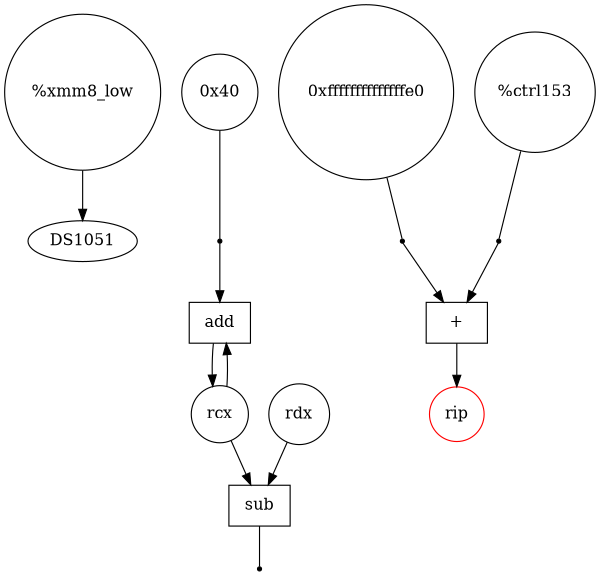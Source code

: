 digraph test{
	size = "4,4";
"%xmm8_low1051" [label = "%xmm8_low", shape = "circle"];
"%xmm8_low1051" -> "DS1051";
"0x401059" [label = "0x40", shape = "circle"];
"t11059" [label = "t1", shape = "point"];
"0x401059" -> "t11059" ["dir" = "none"];
"add1060" [label = "add", shape = "box"];
"rcx1060" [label = "rcx", shape = "point"];
"rcx1060" [label = "rcx", shape = "circle"];
"rcx1060" -> "add1060";
"t11059" -> "add1060";
"rcx1060" [label = "rcx", shape = "circle"];
"add1060" -> "rcx1060";
"sub1061" [label = "sub", shape = "box"];
"t01061" [label = "t0", shape = "point"];
"rdx1061" [label = "rdx", shape = "circle"];
"rdx1061" -> "sub1061";
"rcx1060" -> "sub1061";
"t01061" [label = "t0", shape = "point"];
"sub1061" -> "t01061"["dir" = "none"];
"t11062" [label = "t1", shape = "point"];
"%ctrl1531062" [label = "%ctrl153", shape = "circle"];
"%ctrl1531062" -> "t11062"["dir" = "none"];
"0xffffffffffffffe01063" [label = "0xffffffffffffffe0", shape = "circle"];
"t21063" [label = "t2", shape = "point"];
"0xffffffffffffffe01063" -> "t21063" ["dir" = "none"];
"add1064" [label = "+", shape = "box"];
"rip1064" [label = "rip", shape = "circle", color = "red"];
"t11062" -> "add1064"; 
"t21063" -> "add1064"; 
"add1064" -> "rip1064";
}